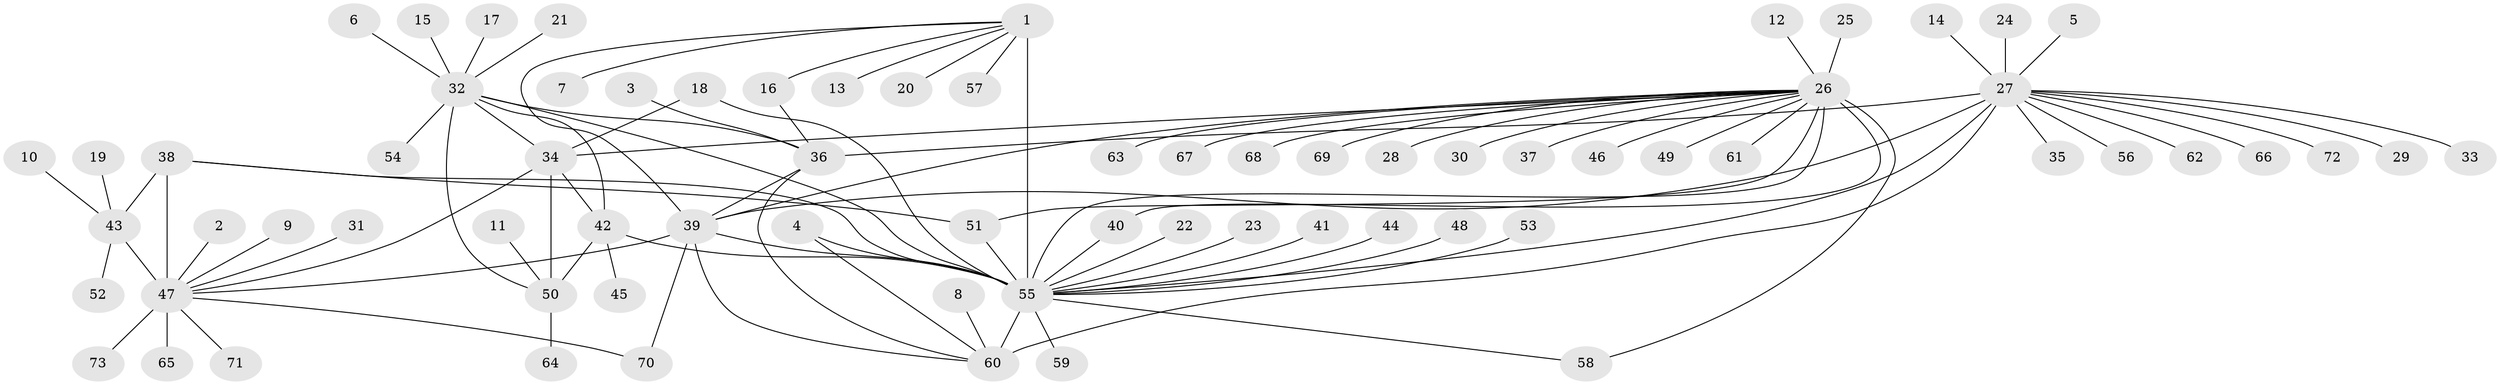 // original degree distribution, {6: 0.0136986301369863, 15: 0.00684931506849315, 8: 0.0547945205479452, 13: 0.0136986301369863, 9: 0.0273972602739726, 10: 0.0410958904109589, 7: 0.03424657534246575, 12: 0.0136986301369863, 11: 0.0273972602739726, 14: 0.00684931506849315, 1: 0.5616438356164384, 2: 0.1780821917808219, 3: 0.0136986301369863, 4: 0.00684931506849315}
// Generated by graph-tools (version 1.1) at 2025/50/03/09/25 03:50:37]
// undirected, 73 vertices, 96 edges
graph export_dot {
graph [start="1"]
  node [color=gray90,style=filled];
  1;
  2;
  3;
  4;
  5;
  6;
  7;
  8;
  9;
  10;
  11;
  12;
  13;
  14;
  15;
  16;
  17;
  18;
  19;
  20;
  21;
  22;
  23;
  24;
  25;
  26;
  27;
  28;
  29;
  30;
  31;
  32;
  33;
  34;
  35;
  36;
  37;
  38;
  39;
  40;
  41;
  42;
  43;
  44;
  45;
  46;
  47;
  48;
  49;
  50;
  51;
  52;
  53;
  54;
  55;
  56;
  57;
  58;
  59;
  60;
  61;
  62;
  63;
  64;
  65;
  66;
  67;
  68;
  69;
  70;
  71;
  72;
  73;
  1 -- 7 [weight=1.0];
  1 -- 13 [weight=1.0];
  1 -- 16 [weight=1.0];
  1 -- 20 [weight=1.0];
  1 -- 39 [weight=1.0];
  1 -- 55 [weight=12.0];
  1 -- 57 [weight=1.0];
  2 -- 47 [weight=1.0];
  3 -- 36 [weight=1.0];
  4 -- 55 [weight=1.0];
  4 -- 60 [weight=1.0];
  5 -- 27 [weight=1.0];
  6 -- 32 [weight=1.0];
  8 -- 60 [weight=1.0];
  9 -- 47 [weight=1.0];
  10 -- 43 [weight=1.0];
  11 -- 50 [weight=1.0];
  12 -- 26 [weight=1.0];
  14 -- 27 [weight=1.0];
  15 -- 32 [weight=1.0];
  16 -- 36 [weight=1.0];
  17 -- 32 [weight=1.0];
  18 -- 34 [weight=1.0];
  18 -- 55 [weight=1.0];
  19 -- 43 [weight=1.0];
  21 -- 32 [weight=1.0];
  22 -- 55 [weight=1.0];
  23 -- 55 [weight=1.0];
  24 -- 27 [weight=1.0];
  25 -- 26 [weight=1.0];
  26 -- 28 [weight=1.0];
  26 -- 30 [weight=1.0];
  26 -- 34 [weight=1.0];
  26 -- 37 [weight=1.0];
  26 -- 39 [weight=1.0];
  26 -- 40 [weight=1.0];
  26 -- 46 [weight=1.0];
  26 -- 49 [weight=1.0];
  26 -- 51 [weight=10.0];
  26 -- 55 [weight=1.0];
  26 -- 58 [weight=1.0];
  26 -- 61 [weight=1.0];
  26 -- 63 [weight=1.0];
  26 -- 67 [weight=1.0];
  26 -- 68 [weight=1.0];
  26 -- 69 [weight=1.0];
  27 -- 29 [weight=1.0];
  27 -- 33 [weight=1.0];
  27 -- 35 [weight=1.0];
  27 -- 36 [weight=3.0];
  27 -- 39 [weight=3.0];
  27 -- 55 [weight=1.0];
  27 -- 56 [weight=1.0];
  27 -- 60 [weight=6.0];
  27 -- 62 [weight=1.0];
  27 -- 66 [weight=1.0];
  27 -- 72 [weight=1.0];
  31 -- 47 [weight=1.0];
  32 -- 34 [weight=4.0];
  32 -- 36 [weight=1.0];
  32 -- 42 [weight=1.0];
  32 -- 50 [weight=1.0];
  32 -- 54 [weight=1.0];
  32 -- 55 [weight=1.0];
  34 -- 42 [weight=4.0];
  34 -- 47 [weight=1.0];
  34 -- 50 [weight=4.0];
  36 -- 39 [weight=1.0];
  36 -- 60 [weight=2.0];
  38 -- 43 [weight=2.0];
  38 -- 47 [weight=8.0];
  38 -- 51 [weight=1.0];
  38 -- 55 [weight=1.0];
  39 -- 47 [weight=1.0];
  39 -- 55 [weight=1.0];
  39 -- 60 [weight=2.0];
  39 -- 70 [weight=1.0];
  40 -- 55 [weight=1.0];
  41 -- 55 [weight=1.0];
  42 -- 45 [weight=1.0];
  42 -- 50 [weight=1.0];
  42 -- 55 [weight=1.0];
  43 -- 47 [weight=4.0];
  43 -- 52 [weight=1.0];
  44 -- 55 [weight=1.0];
  47 -- 65 [weight=1.0];
  47 -- 70 [weight=1.0];
  47 -- 71 [weight=1.0];
  47 -- 73 [weight=1.0];
  48 -- 55 [weight=1.0];
  50 -- 64 [weight=1.0];
  51 -- 55 [weight=1.0];
  53 -- 55 [weight=1.0];
  55 -- 58 [weight=1.0];
  55 -- 59 [weight=1.0];
  55 -- 60 [weight=1.0];
}
